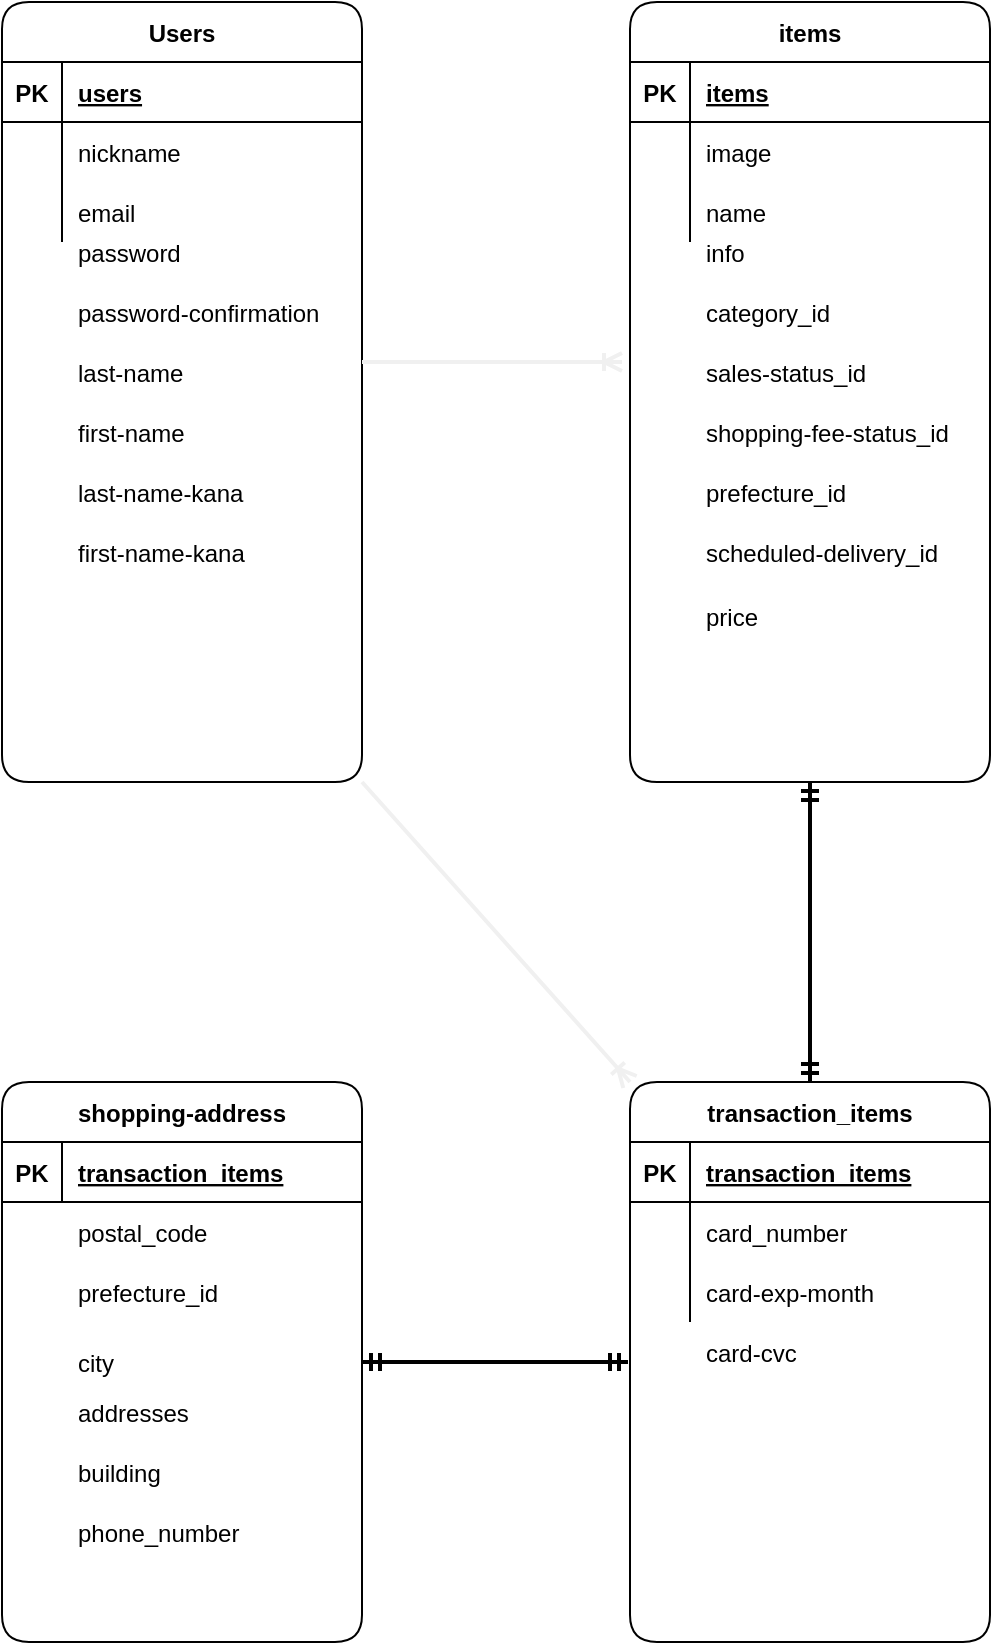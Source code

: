 <mxfile version="13.10.0" type="embed">
    <diagram id="FRMYmzqsvcIozTYbShL9" name="Page-1">
        <mxGraphModel dx="728" dy="680" grid="1" gridSize="10" guides="1" tooltips="1" connect="1" arrows="1" fold="1" page="0" pageScale="1" pageWidth="827" pageHeight="1169" math="0" shadow="0">
            <root>
                <mxCell id="0"/>
                <mxCell id="1" parent="0"/>
                <mxCell id="129" value="Users" style="shape=table;startSize=30;container=1;collapsible=1;childLayout=tableLayout;fixedRows=1;rowLines=0;fontStyle=1;align=center;resizeLast=1;rounded=1;" parent="1" vertex="1">
                    <mxGeometry x="10" y="100" width="180" height="390" as="geometry"/>
                </mxCell>
                <mxCell id="130" value="" style="shape=partialRectangle;collapsible=0;dropTarget=0;pointerEvents=0;fillColor=none;top=0;left=0;bottom=1;right=0;points=[[0,0.5],[1,0.5]];portConstraint=eastwest;rounded=1;" parent="129" vertex="1">
                    <mxGeometry y="30" width="180" height="30" as="geometry"/>
                </mxCell>
                <mxCell id="131" value="PK" style="shape=partialRectangle;connectable=0;fillColor=none;top=0;left=0;bottom=0;right=0;fontStyle=1;overflow=hidden;rounded=1;" parent="130" vertex="1">
                    <mxGeometry width="30" height="30" as="geometry"/>
                </mxCell>
                <mxCell id="132" value="users" style="shape=partialRectangle;connectable=0;fillColor=none;top=0;left=0;bottom=0;right=0;align=left;spacingLeft=6;fontStyle=5;overflow=hidden;rounded=1;" parent="130" vertex="1">
                    <mxGeometry x="30" width="150" height="30" as="geometry"/>
                </mxCell>
                <mxCell id="136" value="" style="shape=partialRectangle;collapsible=0;dropTarget=0;pointerEvents=0;fillColor=none;top=0;left=0;bottom=0;right=0;points=[[0,0.5],[1,0.5]];portConstraint=eastwest;rounded=1;" parent="129" vertex="1">
                    <mxGeometry y="60" width="180" height="30" as="geometry"/>
                </mxCell>
                <mxCell id="137" value="" style="shape=partialRectangle;connectable=0;fillColor=none;top=0;left=0;bottom=0;right=0;editable=1;overflow=hidden;rounded=1;" parent="136" vertex="1">
                    <mxGeometry width="30" height="30" as="geometry"/>
                </mxCell>
                <mxCell id="138" value="nickname" style="shape=partialRectangle;connectable=0;fillColor=none;top=0;left=0;bottom=0;right=0;align=left;spacingLeft=6;overflow=hidden;rounded=1;" parent="136" vertex="1">
                    <mxGeometry x="30" width="150" height="30" as="geometry"/>
                </mxCell>
                <mxCell id="139" value="" style="shape=partialRectangle;collapsible=0;dropTarget=0;pointerEvents=0;fillColor=none;top=0;left=0;bottom=0;right=0;points=[[0,0.5],[1,0.5]];portConstraint=eastwest;rounded=1;" parent="129" vertex="1">
                    <mxGeometry y="90" width="180" height="30" as="geometry"/>
                </mxCell>
                <mxCell id="140" value="" style="shape=partialRectangle;connectable=0;fillColor=none;top=0;left=0;bottom=0;right=0;editable=1;overflow=hidden;rounded=1;" parent="139" vertex="1">
                    <mxGeometry width="30" height="30" as="geometry"/>
                </mxCell>
                <mxCell id="141" value="email" style="shape=partialRectangle;connectable=0;fillColor=none;top=0;left=0;bottom=0;right=0;align=left;spacingLeft=6;overflow=hidden;rounded=1;" parent="139" vertex="1">
                    <mxGeometry x="30" width="150" height="30" as="geometry"/>
                </mxCell>
                <mxCell id="142" value="password" style="shape=partialRectangle;connectable=0;fillColor=none;top=0;left=0;bottom=0;right=0;align=left;spacingLeft=6;overflow=hidden;rounded=1;" parent="1" vertex="1">
                    <mxGeometry x="40" y="210" width="150" height="30" as="geometry"/>
                </mxCell>
                <mxCell id="143" value="password-confirmation" style="shape=partialRectangle;connectable=0;fillColor=none;top=0;left=0;bottom=0;right=0;align=left;spacingLeft=6;overflow=hidden;rounded=1;" parent="1" vertex="1">
                    <mxGeometry x="40" y="240" width="150" height="30" as="geometry"/>
                </mxCell>
                <mxCell id="145" value="last-name" style="shape=partialRectangle;connectable=0;fillColor=none;top=0;left=0;bottom=0;right=0;align=left;spacingLeft=6;overflow=hidden;rounded=1;" parent="1" vertex="1">
                    <mxGeometry x="40" y="270" width="150" height="30" as="geometry"/>
                </mxCell>
                <mxCell id="146" value="first-name" style="shape=partialRectangle;connectable=0;fillColor=none;top=0;left=0;bottom=0;right=0;align=left;spacingLeft=6;overflow=hidden;rounded=1;" parent="1" vertex="1">
                    <mxGeometry x="40" y="300" width="150" height="30" as="geometry"/>
                </mxCell>
                <mxCell id="147" value="last-name-kana" style="shape=partialRectangle;connectable=0;fillColor=none;top=0;left=0;bottom=0;right=0;align=left;spacingLeft=6;overflow=hidden;rounded=1;" parent="1" vertex="1">
                    <mxGeometry x="40" y="330" width="150" height="30" as="geometry"/>
                </mxCell>
                <mxCell id="148" value="first-name-kana" style="shape=partialRectangle;connectable=0;fillColor=none;top=0;left=0;bottom=0;right=0;align=left;spacingLeft=6;overflow=hidden;rounded=1;" parent="1" vertex="1">
                    <mxGeometry x="40" y="360" width="150" height="30" as="geometry"/>
                </mxCell>
                <mxCell id="152" value="items" style="shape=table;startSize=30;container=1;collapsible=1;childLayout=tableLayout;fixedRows=1;rowLines=0;fontStyle=1;align=center;resizeLast=1;rounded=1;" parent="1" vertex="1">
                    <mxGeometry x="324" y="100" width="180" height="390" as="geometry"/>
                </mxCell>
                <mxCell id="153" value="" style="shape=partialRectangle;collapsible=0;dropTarget=0;pointerEvents=0;fillColor=none;top=0;left=0;bottom=1;right=0;points=[[0,0.5],[1,0.5]];portConstraint=eastwest;rounded=1;" parent="152" vertex="1">
                    <mxGeometry y="30" width="180" height="30" as="geometry"/>
                </mxCell>
                <mxCell id="154" value="PK" style="shape=partialRectangle;connectable=0;fillColor=none;top=0;left=0;bottom=0;right=0;fontStyle=1;overflow=hidden;rounded=1;" parent="153" vertex="1">
                    <mxGeometry width="30" height="30" as="geometry"/>
                </mxCell>
                <mxCell id="155" value="items" style="shape=partialRectangle;connectable=0;fillColor=none;top=0;left=0;bottom=0;right=0;align=left;spacingLeft=6;fontStyle=5;overflow=hidden;rounded=1;" parent="153" vertex="1">
                    <mxGeometry x="30" width="150" height="30" as="geometry"/>
                </mxCell>
                <mxCell id="156" value="" style="shape=partialRectangle;collapsible=0;dropTarget=0;pointerEvents=0;fillColor=none;top=0;left=0;bottom=0;right=0;points=[[0,0.5],[1,0.5]];portConstraint=eastwest;rounded=1;" parent="152" vertex="1">
                    <mxGeometry y="60" width="180" height="30" as="geometry"/>
                </mxCell>
                <mxCell id="157" value="" style="shape=partialRectangle;connectable=0;fillColor=none;top=0;left=0;bottom=0;right=0;editable=1;overflow=hidden;rounded=1;" parent="156" vertex="1">
                    <mxGeometry width="30" height="30" as="geometry"/>
                </mxCell>
                <mxCell id="158" value="image" style="shape=partialRectangle;connectable=0;fillColor=none;top=0;left=0;bottom=0;right=0;align=left;spacingLeft=6;overflow=hidden;rounded=1;" parent="156" vertex="1">
                    <mxGeometry x="30" width="150" height="30" as="geometry"/>
                </mxCell>
                <mxCell id="159" value="" style="shape=partialRectangle;collapsible=0;dropTarget=0;pointerEvents=0;fillColor=none;top=0;left=0;bottom=0;right=0;points=[[0,0.5],[1,0.5]];portConstraint=eastwest;rounded=1;" parent="152" vertex="1">
                    <mxGeometry y="90" width="180" height="30" as="geometry"/>
                </mxCell>
                <mxCell id="160" value="" style="shape=partialRectangle;connectable=0;fillColor=none;top=0;left=0;bottom=0;right=0;editable=1;overflow=hidden;rounded=1;" parent="159" vertex="1">
                    <mxGeometry width="30" height="30" as="geometry"/>
                </mxCell>
                <mxCell id="161" value="name" style="shape=partialRectangle;connectable=0;fillColor=none;top=0;left=0;bottom=0;right=0;align=left;spacingLeft=6;overflow=hidden;rounded=1;" parent="159" vertex="1">
                    <mxGeometry x="30" width="150" height="30" as="geometry"/>
                </mxCell>
                <mxCell id="162" value="info" style="shape=partialRectangle;connectable=0;fillColor=none;top=0;left=0;bottom=0;right=0;align=left;spacingLeft=6;overflow=hidden;rounded=1;" parent="1" vertex="1">
                    <mxGeometry x="354" y="210" width="150" height="30" as="geometry"/>
                </mxCell>
                <mxCell id="163" value="category_id" style="shape=partialRectangle;connectable=0;fillColor=none;top=0;left=0;bottom=0;right=0;align=left;spacingLeft=6;overflow=hidden;rounded=1;" parent="1" vertex="1">
                    <mxGeometry x="354" y="240" width="150" height="30" as="geometry"/>
                </mxCell>
                <mxCell id="164" value="sales-status_id" style="shape=partialRectangle;connectable=0;fillColor=none;top=0;left=0;bottom=0;right=0;align=left;spacingLeft=6;overflow=hidden;rounded=1;" parent="1" vertex="1">
                    <mxGeometry x="354" y="270" width="150" height="30" as="geometry"/>
                </mxCell>
                <mxCell id="165" value="shopping-fee-status_id" style="shape=partialRectangle;connectable=0;fillColor=none;top=0;left=0;bottom=0;right=0;align=left;spacingLeft=6;overflow=hidden;rounded=1;" parent="1" vertex="1">
                    <mxGeometry x="354" y="300" width="150" height="30" as="geometry"/>
                </mxCell>
                <mxCell id="166" value="prefecture_id" style="shape=partialRectangle;connectable=0;fillColor=none;top=0;left=0;bottom=0;right=0;align=left;spacingLeft=6;overflow=hidden;rounded=1;" parent="1" vertex="1">
                    <mxGeometry x="354" y="330" width="150" height="30" as="geometry"/>
                </mxCell>
                <mxCell id="167" value="scheduled-delivery_id" style="shape=partialRectangle;connectable=0;fillColor=none;top=0;left=0;bottom=0;right=0;align=left;spacingLeft=6;overflow=hidden;rounded=1;" parent="1" vertex="1">
                    <mxGeometry x="354" y="360" width="150" height="30" as="geometry"/>
                </mxCell>
                <mxCell id="168" value="price" style="shape=partialRectangle;connectable=0;fillColor=none;top=0;left=0;bottom=0;right=0;align=left;spacingLeft=6;overflow=hidden;rounded=1;" parent="1" vertex="1">
                    <mxGeometry x="354" y="392" width="150" height="30" as="geometry"/>
                </mxCell>
                <mxCell id="169" value="transaction_items" style="shape=table;startSize=30;container=1;collapsible=1;childLayout=tableLayout;fixedRows=1;rowLines=0;fontStyle=1;align=center;resizeLast=1;rounded=1;" parent="1" vertex="1">
                    <mxGeometry x="324" y="640" width="180" height="280" as="geometry"/>
                </mxCell>
                <mxCell id="170" value="" style="shape=partialRectangle;collapsible=0;dropTarget=0;pointerEvents=0;fillColor=none;top=0;left=0;bottom=1;right=0;points=[[0,0.5],[1,0.5]];portConstraint=eastwest;rounded=1;" parent="169" vertex="1">
                    <mxGeometry y="30" width="180" height="30" as="geometry"/>
                </mxCell>
                <mxCell id="171" value="PK" style="shape=partialRectangle;connectable=0;fillColor=none;top=0;left=0;bottom=0;right=0;fontStyle=1;overflow=hidden;rounded=1;" parent="170" vertex="1">
                    <mxGeometry width="30" height="30" as="geometry"/>
                </mxCell>
                <mxCell id="172" value="transaction_items" style="shape=partialRectangle;connectable=0;fillColor=none;top=0;left=0;bottom=0;right=0;align=left;spacingLeft=6;fontStyle=5;overflow=hidden;rounded=1;" parent="170" vertex="1">
                    <mxGeometry x="30" width="150" height="30" as="geometry"/>
                </mxCell>
                <mxCell id="173" value="" style="shape=partialRectangle;collapsible=0;dropTarget=0;pointerEvents=0;fillColor=none;top=0;left=0;bottom=0;right=0;points=[[0,0.5],[1,0.5]];portConstraint=eastwest;rounded=1;" parent="169" vertex="1">
                    <mxGeometry y="60" width="180" height="30" as="geometry"/>
                </mxCell>
                <mxCell id="174" value="" style="shape=partialRectangle;connectable=0;fillColor=none;top=0;left=0;bottom=0;right=0;editable=1;overflow=hidden;rounded=1;" parent="173" vertex="1">
                    <mxGeometry width="30" height="30" as="geometry"/>
                </mxCell>
                <mxCell id="175" value="card_number" style="shape=partialRectangle;connectable=0;fillColor=none;top=0;left=0;bottom=0;right=0;align=left;spacingLeft=6;overflow=hidden;rounded=1;" parent="173" vertex="1">
                    <mxGeometry x="30" width="150" height="30" as="geometry"/>
                </mxCell>
                <mxCell id="176" value="" style="shape=partialRectangle;collapsible=0;dropTarget=0;pointerEvents=0;fillColor=none;top=0;left=0;bottom=0;right=0;points=[[0,0.5],[1,0.5]];portConstraint=eastwest;rounded=1;" parent="169" vertex="1">
                    <mxGeometry y="90" width="180" height="30" as="geometry"/>
                </mxCell>
                <mxCell id="177" value="" style="shape=partialRectangle;connectable=0;fillColor=none;top=0;left=0;bottom=0;right=0;editable=1;overflow=hidden;rounded=1;" parent="176" vertex="1">
                    <mxGeometry width="30" height="30" as="geometry"/>
                </mxCell>
                <mxCell id="178" value="card-exp-month" style="shape=partialRectangle;connectable=0;fillColor=none;top=0;left=0;bottom=0;right=0;align=left;spacingLeft=6;overflow=hidden;rounded=1;" parent="176" vertex="1">
                    <mxGeometry x="30" width="150" height="30" as="geometry"/>
                </mxCell>
                <mxCell id="179" value="card-cvc" style="shape=partialRectangle;connectable=0;fillColor=none;top=0;left=0;bottom=0;right=0;align=left;spacingLeft=6;overflow=hidden;rounded=1;" parent="1" vertex="1">
                    <mxGeometry x="354" y="760" width="150" height="30" as="geometry"/>
                </mxCell>
                <mxCell id="186" value="" style="edgeStyle=entityRelationEdgeStyle;fontSize=12;html=1;endArrow=ERoneToMany;strokeWidth=2;strokeColor=#F0F0F0;" parent="1" edge="1">
                    <mxGeometry width="100" height="100" relative="1" as="geometry">
                        <mxPoint x="190" y="280" as="sourcePoint"/>
                        <mxPoint x="320" y="280" as="targetPoint"/>
                    </mxGeometry>
                </mxCell>
                <mxCell id="308" value="shopping-address" style="shape=table;startSize=30;container=1;collapsible=1;childLayout=tableLayout;fixedRows=1;rowLines=0;fontStyle=1;align=center;resizeLast=1;rounded=1;" parent="1" vertex="1">
                    <mxGeometry x="10" y="640" width="180" height="280" as="geometry"/>
                </mxCell>
                <mxCell id="309" value="" style="shape=partialRectangle;collapsible=0;dropTarget=0;pointerEvents=0;fillColor=none;top=0;left=0;bottom=1;right=0;points=[[0,0.5],[1,0.5]];portConstraint=eastwest;rounded=1;" parent="308" vertex="1">
                    <mxGeometry y="30" width="180" height="30" as="geometry"/>
                </mxCell>
                <mxCell id="310" value="PK" style="shape=partialRectangle;connectable=0;fillColor=none;top=0;left=0;bottom=0;right=0;fontStyle=1;overflow=hidden;rounded=1;" parent="309" vertex="1">
                    <mxGeometry width="30" height="30" as="geometry"/>
                </mxCell>
                <mxCell id="311" value="transaction_items" style="shape=partialRectangle;connectable=0;fillColor=none;top=0;left=0;bottom=0;right=0;align=left;spacingLeft=6;fontStyle=5;overflow=hidden;rounded=1;" parent="309" vertex="1">
                    <mxGeometry x="30" width="150" height="30" as="geometry"/>
                </mxCell>
                <mxCell id="318" value="postal_code" style="shape=partialRectangle;connectable=0;fillColor=none;top=0;left=0;bottom=0;right=0;align=left;spacingLeft=6;overflow=hidden;rounded=1;" parent="1" vertex="1">
                    <mxGeometry x="40" y="700" width="150" height="30" as="geometry"/>
                </mxCell>
                <mxCell id="319" value="prefecture_id" style="shape=partialRectangle;connectable=0;fillColor=none;top=0;left=0;bottom=0;right=0;align=left;spacingLeft=6;overflow=hidden;rounded=1;" parent="1" vertex="1">
                    <mxGeometry x="40" y="730" width="150" height="30" as="geometry"/>
                </mxCell>
                <mxCell id="320" value="city" style="shape=partialRectangle;connectable=0;fillColor=none;top=0;left=0;bottom=0;right=0;align=left;spacingLeft=6;overflow=hidden;rounded=1;" parent="1" vertex="1">
                    <mxGeometry x="40" y="765" width="150" height="30" as="geometry"/>
                </mxCell>
                <mxCell id="321" value="addresses" style="shape=partialRectangle;connectable=0;fillColor=none;top=0;left=0;bottom=0;right=0;align=left;spacingLeft=6;overflow=hidden;rounded=1;" parent="1" vertex="1">
                    <mxGeometry x="40" y="790" width="150" height="30" as="geometry"/>
                </mxCell>
                <mxCell id="322" value="building" style="shape=partialRectangle;connectable=0;fillColor=none;top=0;left=0;bottom=0;right=0;align=left;spacingLeft=6;overflow=hidden;rounded=1;" parent="1" vertex="1">
                    <mxGeometry x="40" y="820" width="150" height="30" as="geometry"/>
                </mxCell>
                <mxCell id="323" value="phone_number" style="shape=partialRectangle;connectable=0;fillColor=none;top=0;left=0;bottom=0;right=0;align=left;spacingLeft=6;overflow=hidden;rounded=1;" parent="1" vertex="1">
                    <mxGeometry x="40" y="850" width="150" height="30" as="geometry"/>
                </mxCell>
                <mxCell id="327" value="" style="fontSize=12;html=1;endArrow=ERmandOne;startArrow=ERmandOne;strokeWidth=2;entryX=0.5;entryY=1;entryDx=0;entryDy=0;exitX=0.5;exitY=0;exitDx=0;exitDy=0;" parent="1" source="169" target="152" edge="1">
                    <mxGeometry width="100" height="100" relative="1" as="geometry">
                        <mxPoint x="110" y="620" as="sourcePoint"/>
                        <mxPoint x="210" y="520" as="targetPoint"/>
                    </mxGeometry>
                </mxCell>
                <mxCell id="330" value="" style="fontSize=12;html=1;endArrow=ERoneToMany;strokeWidth=2;strokeColor=#F0F0F0;entryX=0;entryY=0;entryDx=0;entryDy=0;exitX=1;exitY=1;exitDx=0;exitDy=0;" parent="1" source="129" target="169" edge="1">
                    <mxGeometry width="100" height="100" relative="1" as="geometry">
                        <mxPoint x="160" y="490" as="sourcePoint"/>
                        <mxPoint x="160" y="640" as="targetPoint"/>
                        <Array as="points"/>
                    </mxGeometry>
                </mxCell>
                <mxCell id="331" value="" style="fontSize=12;html=1;endArrow=ERmandOne;startArrow=ERmandOne;strokeWidth=2;" edge="1" parent="1">
                    <mxGeometry width="100" height="100" relative="1" as="geometry">
                        <mxPoint x="190" y="780" as="sourcePoint"/>
                        <mxPoint x="323" y="780" as="targetPoint"/>
                    </mxGeometry>
                </mxCell>
            </root>
        </mxGraphModel>
    </diagram>
</mxfile>